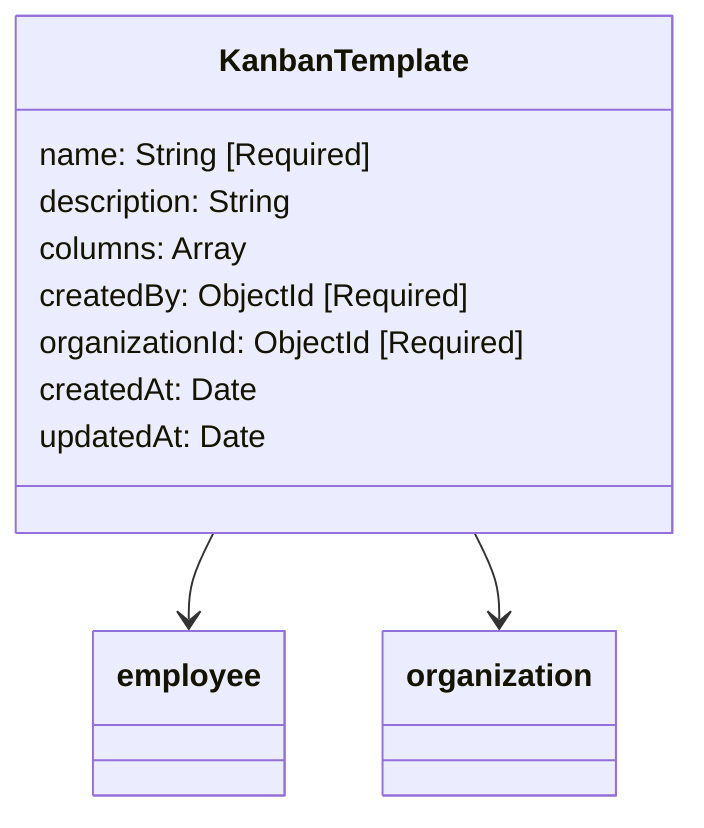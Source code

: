 classDiagram
  class KanbanTemplate {
    name: String [Required]
    description: String
    columns: Array
    createdBy: ObjectId [Required]
    organizationId: ObjectId [Required]
    createdAt: Date
    updatedAt: Date
  }

  KanbanTemplate --> employee
  KanbanTemplate --> organization